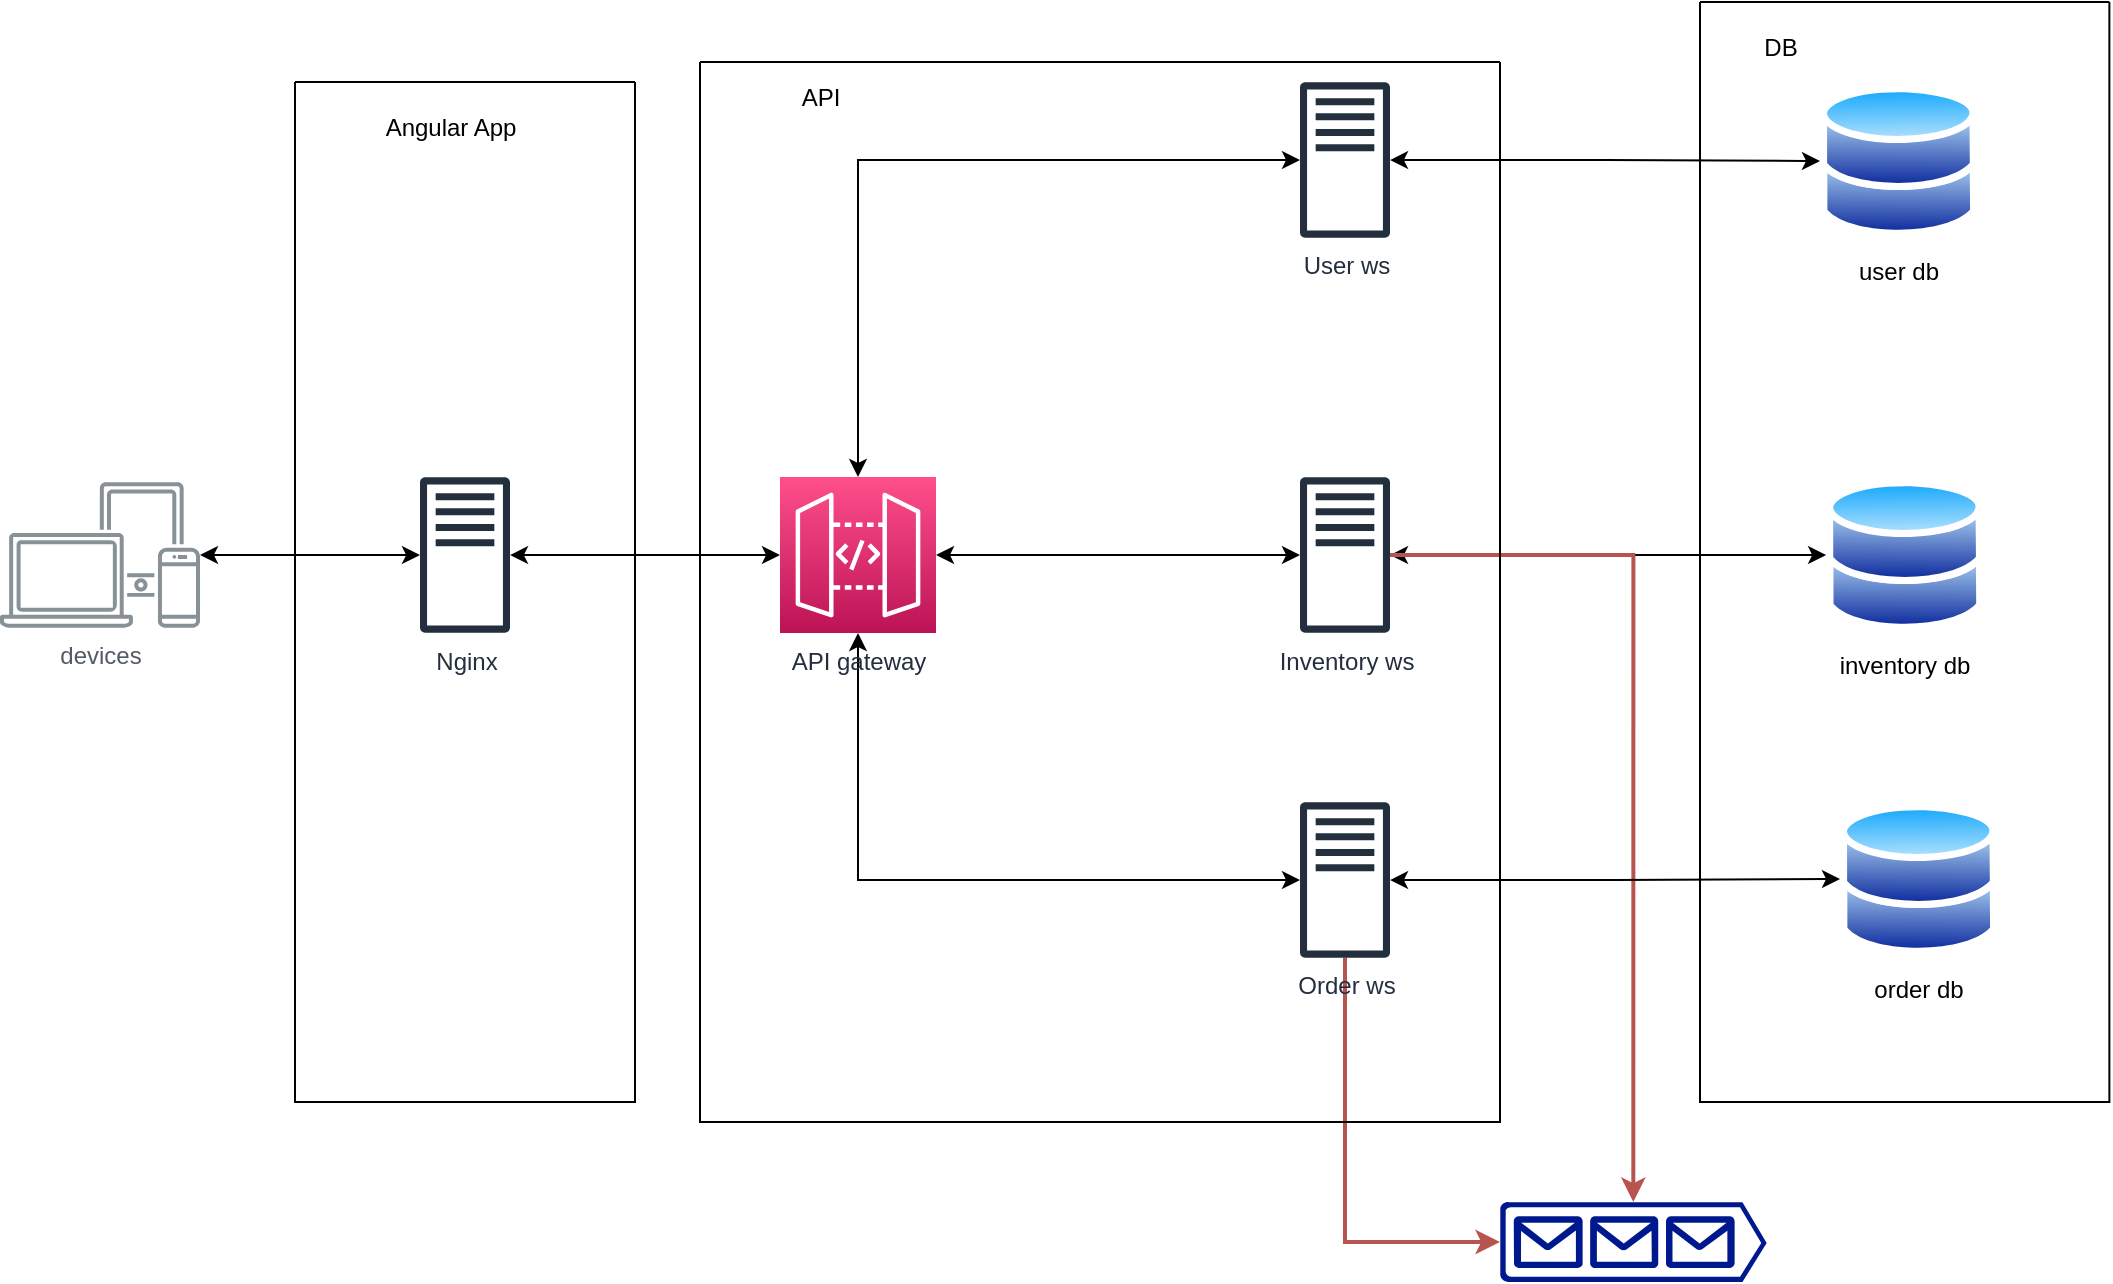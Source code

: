 <mxfile pages="3">
    <diagram id="Ht1M8jgEwFfnCIfOTk4-" name="Basic">
        <mxGraphModel dx="902" dy="724" grid="1" gridSize="10" guides="1" tooltips="1" connect="1" arrows="1" fold="1" page="1" pageScale="1" pageWidth="1169" pageHeight="827" math="0" shadow="0">
            <root>
                <mxCell id="0"/>
                <mxCell id="1" parent="0"/>
                <mxCell id="UPWzEBOmqBI2GuT4OPap-6" style="edgeStyle=orthogonalEdgeStyle;rounded=0;orthogonalLoop=1;jettySize=auto;html=1;startArrow=classic;startFill=1;" parent="1" source="UPWzEBOmqBI2GuT4OPap-3" target="UPWzEBOmqBI2GuT4OPap-5" edge="1">
                    <mxGeometry relative="1" as="geometry"/>
                </mxCell>
                <mxCell id="UPWzEBOmqBI2GuT4OPap-3" value="devices" style="sketch=0;outlineConnect=0;gradientColor=none;fontColor=#545B64;strokeColor=none;fillColor=#879196;dashed=0;verticalLabelPosition=bottom;verticalAlign=top;align=center;html=1;fontSize=12;fontStyle=0;aspect=fixed;shape=mxgraph.aws4.illustration_devices;pointerEvents=1" parent="1" vertex="1">
                    <mxGeometry x="70" y="280" width="100" height="73" as="geometry"/>
                </mxCell>
                <mxCell id="UPWzEBOmqBI2GuT4OPap-8" style="edgeStyle=orthogonalEdgeStyle;rounded=0;orthogonalLoop=1;jettySize=auto;html=1;entryX=0;entryY=0.5;entryDx=0;entryDy=0;entryPerimeter=0;startArrow=classic;startFill=1;" parent="1" source="UPWzEBOmqBI2GuT4OPap-5" target="UPWzEBOmqBI2GuT4OPap-7" edge="1">
                    <mxGeometry relative="1" as="geometry"/>
                </mxCell>
                <mxCell id="UPWzEBOmqBI2GuT4OPap-5" value="Nginx" style="sketch=0;outlineConnect=0;fontColor=#232F3E;gradientColor=none;fillColor=#232F3D;strokeColor=none;dashed=0;verticalLabelPosition=bottom;verticalAlign=top;align=center;html=1;fontSize=12;fontStyle=0;aspect=fixed;pointerEvents=1;shape=mxgraph.aws4.traditional_server;" parent="1" vertex="1">
                    <mxGeometry x="280" y="277.5" width="45" height="78" as="geometry"/>
                </mxCell>
                <mxCell id="UPWzEBOmqBI2GuT4OPap-14" style="edgeStyle=elbowEdgeStyle;rounded=0;orthogonalLoop=1;jettySize=auto;html=1;exitX=0.5;exitY=0;exitDx=0;exitDy=0;exitPerimeter=0;startArrow=classic;startFill=1;" parent="1" source="UPWzEBOmqBI2GuT4OPap-7" target="UPWzEBOmqBI2GuT4OPap-9" edge="1">
                    <mxGeometry relative="1" as="geometry">
                        <Array as="points">
                            <mxPoint x="499" y="200"/>
                        </Array>
                    </mxGeometry>
                </mxCell>
                <mxCell id="UPWzEBOmqBI2GuT4OPap-16" style="edgeStyle=orthogonalEdgeStyle;rounded=0;orthogonalLoop=1;jettySize=auto;html=1;startArrow=classic;startFill=1;" parent="1" source="UPWzEBOmqBI2GuT4OPap-7" target="UPWzEBOmqBI2GuT4OPap-10" edge="1">
                    <mxGeometry relative="1" as="geometry"/>
                </mxCell>
                <mxCell id="UPWzEBOmqBI2GuT4OPap-17" style="edgeStyle=orthogonalEdgeStyle;rounded=0;orthogonalLoop=1;jettySize=auto;html=1;exitX=0.5;exitY=1;exitDx=0;exitDy=0;exitPerimeter=0;startArrow=classic;startFill=1;" parent="1" source="UPWzEBOmqBI2GuT4OPap-7" target="UPWzEBOmqBI2GuT4OPap-11" edge="1">
                    <mxGeometry relative="1" as="geometry">
                        <Array as="points">
                            <mxPoint x="499" y="479"/>
                        </Array>
                    </mxGeometry>
                </mxCell>
                <mxCell id="UPWzEBOmqBI2GuT4OPap-25" style="edgeStyle=orthogonalEdgeStyle;rounded=0;orthogonalLoop=1;jettySize=auto;html=1;startArrow=classic;startFill=1;" parent="1" source="UPWzEBOmqBI2GuT4OPap-9" target="UPWzEBOmqBI2GuT4OPap-22" edge="1">
                    <mxGeometry relative="1" as="geometry"/>
                </mxCell>
                <mxCell id="UPWzEBOmqBI2GuT4OPap-9" value="User ws" style="sketch=0;outlineConnect=0;fontColor=#232F3E;gradientColor=none;fillColor=#232F3D;strokeColor=none;dashed=0;verticalLabelPosition=bottom;verticalAlign=top;align=center;html=1;fontSize=12;fontStyle=0;aspect=fixed;pointerEvents=1;shape=mxgraph.aws4.traditional_server;" parent="1" vertex="1">
                    <mxGeometry x="720" y="80" width="45" height="78" as="geometry"/>
                </mxCell>
                <mxCell id="UPWzEBOmqBI2GuT4OPap-26" style="edgeStyle=orthogonalEdgeStyle;rounded=0;orthogonalLoop=1;jettySize=auto;html=1;startArrow=classic;startFill=1;" parent="1" source="UPWzEBOmqBI2GuT4OPap-10" target="UPWzEBOmqBI2GuT4OPap-23" edge="1">
                    <mxGeometry relative="1" as="geometry"/>
                </mxCell>
                <mxCell id="qwUDC26tIl2776AHkf4H-6" style="edgeStyle=orthogonalEdgeStyle;rounded=0;orthogonalLoop=1;jettySize=auto;html=1;entryX=0.5;entryY=0;entryDx=0;entryDy=0;entryPerimeter=0;fillColor=#f8cecc;strokeColor=#b85450;strokeWidth=2;" parent="1" source="UPWzEBOmqBI2GuT4OPap-10" target="qwUDC26tIl2776AHkf4H-4" edge="1">
                    <mxGeometry relative="1" as="geometry"/>
                </mxCell>
                <mxCell id="UPWzEBOmqBI2GuT4OPap-10" value="Inventory ws" style="sketch=0;outlineConnect=0;fontColor=#232F3E;gradientColor=none;fillColor=#232F3D;strokeColor=none;dashed=0;verticalLabelPosition=bottom;verticalAlign=top;align=center;html=1;fontSize=12;fontStyle=0;aspect=fixed;pointerEvents=1;shape=mxgraph.aws4.traditional_server;" parent="1" vertex="1">
                    <mxGeometry x="720" y="277.5" width="45" height="78" as="geometry"/>
                </mxCell>
                <mxCell id="UPWzEBOmqBI2GuT4OPap-27" style="edgeStyle=orthogonalEdgeStyle;rounded=0;orthogonalLoop=1;jettySize=auto;html=1;startArrow=classic;startFill=1;" parent="1" source="UPWzEBOmqBI2GuT4OPap-11" target="UPWzEBOmqBI2GuT4OPap-24" edge="1">
                    <mxGeometry relative="1" as="geometry"/>
                </mxCell>
                <mxCell id="qwUDC26tIl2776AHkf4H-5" style="edgeStyle=orthogonalEdgeStyle;rounded=0;orthogonalLoop=1;jettySize=auto;html=1;entryX=0;entryY=0.5;entryDx=0;entryDy=0;entryPerimeter=0;fillColor=#f8cecc;strokeColor=#b85450;strokeWidth=2;" parent="1" source="UPWzEBOmqBI2GuT4OPap-11" target="qwUDC26tIl2776AHkf4H-4" edge="1">
                    <mxGeometry relative="1" as="geometry">
                        <Array as="points">
                            <mxPoint x="743" y="660"/>
                        </Array>
                    </mxGeometry>
                </mxCell>
                <mxCell id="UPWzEBOmqBI2GuT4OPap-11" value="Order ws" style="sketch=0;outlineConnect=0;fontColor=#232F3E;gradientColor=none;fillColor=#232F3D;strokeColor=none;dashed=0;verticalLabelPosition=bottom;verticalAlign=top;align=center;html=1;fontSize=12;fontStyle=0;aspect=fixed;pointerEvents=1;shape=mxgraph.aws4.traditional_server;" parent="1" vertex="1">
                    <mxGeometry x="720" y="440" width="45" height="78" as="geometry"/>
                </mxCell>
                <mxCell id="UPWzEBOmqBI2GuT4OPap-18" value="" style="swimlane;startSize=0;" parent="1" vertex="1">
                    <mxGeometry x="420" y="70" width="400" height="530" as="geometry">
                        <mxRectangle x="420" y="40" width="50" height="40" as="alternateBounds"/>
                    </mxGeometry>
                </mxCell>
                <mxCell id="UPWzEBOmqBI2GuT4OPap-7" value="API gateway" style="sketch=0;points=[[0,0,0],[0.25,0,0],[0.5,0,0],[0.75,0,0],[1,0,0],[0,1,0],[0.25,1,0],[0.5,1,0],[0.75,1,0],[1,1,0],[0,0.25,0],[0,0.5,0],[0,0.75,0],[1,0.25,0],[1,0.5,0],[1,0.75,0]];outlineConnect=0;fontColor=#232F3E;gradientColor=#FF4F8B;gradientDirection=north;fillColor=#BC1356;strokeColor=#ffffff;dashed=0;verticalLabelPosition=bottom;verticalAlign=top;align=center;html=1;fontSize=12;fontStyle=0;aspect=fixed;shape=mxgraph.aws4.resourceIcon;resIcon=mxgraph.aws4.api_gateway;" parent="UPWzEBOmqBI2GuT4OPap-18" vertex="1">
                    <mxGeometry x="40" y="207.5" width="78" height="78" as="geometry"/>
                </mxCell>
                <mxCell id="UPWzEBOmqBI2GuT4OPap-19" value="API" style="text;html=1;align=center;verticalAlign=middle;resizable=0;points=[];autosize=1;strokeColor=none;fillColor=none;" parent="1" vertex="1">
                    <mxGeometry x="460" y="73" width="40" height="30" as="geometry"/>
                </mxCell>
                <mxCell id="UPWzEBOmqBI2GuT4OPap-20" value="" style="swimlane;startSize=0;" parent="1" vertex="1">
                    <mxGeometry x="920" y="40" width="204.69" height="550" as="geometry"/>
                </mxCell>
                <mxCell id="UPWzEBOmqBI2GuT4OPap-22" value="user db" style="image;aspect=fixed;perimeter=ellipsePerimeter;html=1;align=center;shadow=0;dashed=0;spacingTop=3;image=img/lib/active_directory/databases.svg;" parent="UPWzEBOmqBI2GuT4OPap-20" vertex="1">
                    <mxGeometry x="60" y="41" width="78.57" height="77" as="geometry"/>
                </mxCell>
                <mxCell id="UPWzEBOmqBI2GuT4OPap-21" value="DB" style="text;html=1;align=center;verticalAlign=middle;resizable=0;points=[];autosize=1;strokeColor=none;fillColor=none;" parent="UPWzEBOmqBI2GuT4OPap-20" vertex="1">
                    <mxGeometry x="20" y="8" width="40" height="30" as="geometry"/>
                </mxCell>
                <mxCell id="UPWzEBOmqBI2GuT4OPap-23" value="inventory db" style="image;aspect=fixed;perimeter=ellipsePerimeter;html=1;align=center;shadow=0;dashed=0;spacingTop=3;image=img/lib/active_directory/databases.svg;" parent="UPWzEBOmqBI2GuT4OPap-20" vertex="1">
                    <mxGeometry x="63.06" y="238" width="78.57" height="77" as="geometry"/>
                </mxCell>
                <mxCell id="UPWzEBOmqBI2GuT4OPap-24" value="order db" style="image;aspect=fixed;perimeter=ellipsePerimeter;html=1;align=center;shadow=0;dashed=0;spacingTop=3;image=img/lib/active_directory/databases.svg;" parent="UPWzEBOmqBI2GuT4OPap-20" vertex="1">
                    <mxGeometry x="70" y="400" width="78.57" height="77" as="geometry"/>
                </mxCell>
                <mxCell id="qwUDC26tIl2776AHkf4H-1" value="" style="swimlane;startSize=0;" parent="1" vertex="1">
                    <mxGeometry x="217.5" y="80" width="170" height="510" as="geometry">
                        <mxRectangle x="420" y="40" width="50" height="40" as="alternateBounds"/>
                    </mxGeometry>
                </mxCell>
                <mxCell id="qwUDC26tIl2776AHkf4H-3" value="Angular App" style="text;html=1;align=center;verticalAlign=middle;resizable=0;points=[];autosize=1;strokeColor=none;fillColor=none;" parent="qwUDC26tIl2776AHkf4H-1" vertex="1">
                    <mxGeometry x="32.5" y="8" width="90" height="30" as="geometry"/>
                </mxCell>
                <mxCell id="qwUDC26tIl2776AHkf4H-4" value="" style="sketch=0;aspect=fixed;pointerEvents=1;shadow=0;dashed=0;html=1;strokeColor=none;labelPosition=center;verticalLabelPosition=bottom;verticalAlign=top;align=center;fillColor=#00188D;shape=mxgraph.azure.queue_generic" parent="1" vertex="1">
                    <mxGeometry x="820" y="640" width="133.33" height="40" as="geometry"/>
                </mxCell>
            </root>
        </mxGraphModel>
    </diagram>
    <diagram name="Security-added" id="ke9YBreiVrhx3PVwzmAS">
        <mxGraphModel dx="902" dy="724" grid="1" gridSize="10" guides="1" tooltips="1" connect="1" arrows="1" fold="1" page="1" pageScale="1" pageWidth="1169" pageHeight="827" math="0" shadow="0">
            <root>
                <mxCell id="tt6i470y0DUgGDLCI6VE-0"/>
                <mxCell id="tt6i470y0DUgGDLCI6VE-1" parent="tt6i470y0DUgGDLCI6VE-0"/>
                <mxCell id="tt6i470y0DUgGDLCI6VE-2" style="edgeStyle=orthogonalEdgeStyle;rounded=0;orthogonalLoop=1;jettySize=auto;html=1;startArrow=classic;startFill=1;" parent="tt6i470y0DUgGDLCI6VE-1" source="tt6i470y0DUgGDLCI6VE-3" target="tt6i470y0DUgGDLCI6VE-5" edge="1">
                    <mxGeometry relative="1" as="geometry"/>
                </mxCell>
                <mxCell id="tt6i470y0DUgGDLCI6VE-3" value="devices" style="sketch=0;outlineConnect=0;gradientColor=none;fontColor=#545B64;strokeColor=none;fillColor=#879196;dashed=0;verticalLabelPosition=bottom;verticalAlign=top;align=center;html=1;fontSize=12;fontStyle=0;aspect=fixed;shape=mxgraph.aws4.illustration_devices;pointerEvents=1" parent="tt6i470y0DUgGDLCI6VE-1" vertex="1">
                    <mxGeometry x="70" y="280" width="100" height="73" as="geometry"/>
                </mxCell>
                <mxCell id="tt6i470y0DUgGDLCI6VE-4" style="edgeStyle=orthogonalEdgeStyle;rounded=0;orthogonalLoop=1;jettySize=auto;html=1;entryX=0;entryY=0.5;entryDx=0;entryDy=0;entryPerimeter=0;startArrow=classic;startFill=1;" parent="tt6i470y0DUgGDLCI6VE-1" source="tt6i470y0DUgGDLCI6VE-5" target="tt6i470y0DUgGDLCI6VE-18" edge="1">
                    <mxGeometry relative="1" as="geometry"/>
                </mxCell>
                <mxCell id="OG4pr53s2dd90bSgwPJ0-0" value="JWT" style="edgeLabel;html=1;align=center;verticalAlign=middle;resizable=0;points=[];" parent="tt6i470y0DUgGDLCI6VE-4" vertex="1" connectable="0">
                    <mxGeometry x="0.156" relative="1" as="geometry">
                        <mxPoint y="1" as="offset"/>
                    </mxGeometry>
                </mxCell>
                <mxCell id="zYAENgjp94eRGcQaF9xb-4" style="edgeStyle=orthogonalEdgeStyle;rounded=0;orthogonalLoop=1;jettySize=auto;html=1;entryX=0.5;entryY=1;entryDx=0;entryDy=0;startArrow=classic;startFill=1;fillColor=#e1d5e7;strokeColor=#9673a6;strokeWidth=2;" parent="tt6i470y0DUgGDLCI6VE-1" source="tt6i470y0DUgGDLCI6VE-5" target="zYAENgjp94eRGcQaF9xb-1" edge="1">
                    <mxGeometry relative="1" as="geometry"/>
                </mxCell>
                <mxCell id="zYAENgjp94eRGcQaF9xb-5" value="authorization" style="edgeLabel;html=1;align=center;verticalAlign=middle;resizable=0;points=[];" parent="zYAENgjp94eRGcQaF9xb-4" vertex="1" connectable="0">
                    <mxGeometry x="0.505" relative="1" as="geometry">
                        <mxPoint x="1" as="offset"/>
                    </mxGeometry>
                </mxCell>
                <mxCell id="tt6i470y0DUgGDLCI6VE-5" value="Nginx" style="sketch=0;outlineConnect=0;fontColor=#232F3E;gradientColor=none;fillColor=#232F3D;strokeColor=none;dashed=0;verticalLabelPosition=bottom;verticalAlign=top;align=center;html=1;fontSize=12;fontStyle=0;aspect=fixed;pointerEvents=1;shape=mxgraph.aws4.traditional_server;" parent="tt6i470y0DUgGDLCI6VE-1" vertex="1">
                    <mxGeometry x="280" y="277.5" width="45" height="78" as="geometry"/>
                </mxCell>
                <mxCell id="tt6i470y0DUgGDLCI6VE-6" style="edgeStyle=elbowEdgeStyle;rounded=0;orthogonalLoop=1;jettySize=auto;html=1;exitX=0.5;exitY=0;exitDx=0;exitDy=0;exitPerimeter=0;startArrow=none;startFill=0;" parent="tt6i470y0DUgGDLCI6VE-1" source="tt6i470y0DUgGDLCI6VE-18" target="tt6i470y0DUgGDLCI6VE-10" edge="1">
                    <mxGeometry relative="1" as="geometry">
                        <Array as="points">
                            <mxPoint x="499" y="200"/>
                        </Array>
                    </mxGeometry>
                </mxCell>
                <mxCell id="OG4pr53s2dd90bSgwPJ0-1" value="JWT" style="edgeLabel;html=1;align=center;verticalAlign=middle;resizable=0;points=[];" parent="tt6i470y0DUgGDLCI6VE-6" vertex="1" connectable="0">
                    <mxGeometry x="0.383" y="2" relative="1" as="geometry">
                        <mxPoint as="offset"/>
                    </mxGeometry>
                </mxCell>
                <mxCell id="tt6i470y0DUgGDLCI6VE-7" style="edgeStyle=orthogonalEdgeStyle;rounded=0;orthogonalLoop=1;jettySize=auto;html=1;startArrow=classic;startFill=1;" parent="tt6i470y0DUgGDLCI6VE-1" source="tt6i470y0DUgGDLCI6VE-18" target="tt6i470y0DUgGDLCI6VE-13" edge="1">
                    <mxGeometry relative="1" as="geometry"/>
                </mxCell>
                <mxCell id="OG4pr53s2dd90bSgwPJ0-2" value="JWT" style="edgeLabel;html=1;align=center;verticalAlign=middle;resizable=0;points=[];" parent="tt6i470y0DUgGDLCI6VE-7" vertex="1" connectable="0">
                    <mxGeometry x="-0.132" y="-1" relative="1" as="geometry">
                        <mxPoint y="1" as="offset"/>
                    </mxGeometry>
                </mxCell>
                <mxCell id="tt6i470y0DUgGDLCI6VE-8" style="edgeStyle=orthogonalEdgeStyle;rounded=0;orthogonalLoop=1;jettySize=auto;html=1;exitX=0.5;exitY=1;exitDx=0;exitDy=0;exitPerimeter=0;startArrow=none;startFill=0;" parent="tt6i470y0DUgGDLCI6VE-1" source="tt6i470y0DUgGDLCI6VE-18" target="tt6i470y0DUgGDLCI6VE-16" edge="1">
                    <mxGeometry relative="1" as="geometry">
                        <Array as="points">
                            <mxPoint x="499" y="479"/>
                        </Array>
                    </mxGeometry>
                </mxCell>
                <mxCell id="OG4pr53s2dd90bSgwPJ0-3" value="JWT" style="edgeLabel;html=1;align=center;verticalAlign=middle;resizable=0;points=[];" parent="tt6i470y0DUgGDLCI6VE-8" vertex="1" connectable="0">
                    <mxGeometry x="0.419" y="-2" relative="1" as="geometry">
                        <mxPoint x="1" as="offset"/>
                    </mxGeometry>
                </mxCell>
                <mxCell id="tt6i470y0DUgGDLCI6VE-9" style="edgeStyle=orthogonalEdgeStyle;rounded=0;orthogonalLoop=1;jettySize=auto;html=1;startArrow=classic;startFill=1;" parent="tt6i470y0DUgGDLCI6VE-1" source="tt6i470y0DUgGDLCI6VE-10" target="tt6i470y0DUgGDLCI6VE-21" edge="1">
                    <mxGeometry relative="1" as="geometry"/>
                </mxCell>
                <mxCell id="tt6i470y0DUgGDLCI6VE-10" value="User ws" style="sketch=0;outlineConnect=0;fontColor=#232F3E;gradientColor=none;fillColor=#232F3D;strokeColor=none;dashed=0;verticalLabelPosition=bottom;verticalAlign=top;align=center;html=1;fontSize=12;fontStyle=0;aspect=fixed;pointerEvents=1;shape=mxgraph.aws4.traditional_server;" parent="tt6i470y0DUgGDLCI6VE-1" vertex="1">
                    <mxGeometry x="720" y="80" width="45" height="78" as="geometry"/>
                </mxCell>
                <mxCell id="tt6i470y0DUgGDLCI6VE-11" style="edgeStyle=orthogonalEdgeStyle;rounded=0;orthogonalLoop=1;jettySize=auto;html=1;startArrow=classic;startFill=1;" parent="tt6i470y0DUgGDLCI6VE-1" source="tt6i470y0DUgGDLCI6VE-13" target="tt6i470y0DUgGDLCI6VE-23" edge="1">
                    <mxGeometry relative="1" as="geometry"/>
                </mxCell>
                <mxCell id="tt6i470y0DUgGDLCI6VE-12" style="edgeStyle=orthogonalEdgeStyle;rounded=0;orthogonalLoop=1;jettySize=auto;html=1;entryX=0.5;entryY=0;entryDx=0;entryDy=0;entryPerimeter=0;fillColor=#f8cecc;strokeColor=#b85450;strokeWidth=2;" parent="tt6i470y0DUgGDLCI6VE-1" source="tt6i470y0DUgGDLCI6VE-13" target="tt6i470y0DUgGDLCI6VE-27" edge="1">
                    <mxGeometry relative="1" as="geometry"/>
                </mxCell>
                <mxCell id="OG4pr53s2dd90bSgwPJ0-5" value="JWT" style="edgeLabel;html=1;align=center;verticalAlign=middle;resizable=0;points=[];" parent="tt6i470y0DUgGDLCI6VE-12" vertex="1" connectable="0">
                    <mxGeometry x="-0.155" relative="1" as="geometry">
                        <mxPoint as="offset"/>
                    </mxGeometry>
                </mxCell>
                <mxCell id="zYAENgjp94eRGcQaF9xb-6" style="edgeStyle=orthogonalEdgeStyle;rounded=0;orthogonalLoop=1;jettySize=auto;html=1;fillColor=#dae8fc;strokeColor=#0433ff;strokeWidth=2;" parent="tt6i470y0DUgGDLCI6VE-1" source="tt6i470y0DUgGDLCI6VE-16" target="tt6i470y0DUgGDLCI6VE-10" edge="1">
                    <mxGeometry relative="1" as="geometry"/>
                </mxCell>
                <mxCell id="OG4pr53s2dd90bSgwPJ0-4" value="JWT" style="edgeLabel;html=1;align=center;verticalAlign=middle;resizable=0;points=[];" parent="zYAENgjp94eRGcQaF9xb-6" vertex="1" connectable="0">
                    <mxGeometry x="0.489" y="-1" relative="1" as="geometry">
                        <mxPoint x="1" as="offset"/>
                    </mxGeometry>
                </mxCell>
                <mxCell id="tt6i470y0DUgGDLCI6VE-13" value="Inventory ws" style="sketch=0;outlineConnect=0;fontColor=#232F3E;gradientColor=none;fillColor=#232F3D;strokeColor=none;dashed=0;verticalLabelPosition=bottom;verticalAlign=top;align=center;html=1;fontSize=12;fontStyle=0;aspect=fixed;pointerEvents=1;shape=mxgraph.aws4.traditional_server;" parent="tt6i470y0DUgGDLCI6VE-1" vertex="1">
                    <mxGeometry x="720" y="277.5" width="45" height="78" as="geometry"/>
                </mxCell>
                <mxCell id="tt6i470y0DUgGDLCI6VE-14" style="edgeStyle=orthogonalEdgeStyle;rounded=0;orthogonalLoop=1;jettySize=auto;html=1;startArrow=classic;startFill=1;" parent="tt6i470y0DUgGDLCI6VE-1" source="tt6i470y0DUgGDLCI6VE-16" target="tt6i470y0DUgGDLCI6VE-24" edge="1">
                    <mxGeometry relative="1" as="geometry"/>
                </mxCell>
                <mxCell id="tt6i470y0DUgGDLCI6VE-15" style="edgeStyle=orthogonalEdgeStyle;rounded=0;orthogonalLoop=1;jettySize=auto;html=1;entryX=0;entryY=0.5;entryDx=0;entryDy=0;entryPerimeter=0;fillColor=#f8cecc;strokeColor=#b85450;strokeWidth=2;" parent="tt6i470y0DUgGDLCI6VE-1" source="tt6i470y0DUgGDLCI6VE-16" target="tt6i470y0DUgGDLCI6VE-27" edge="1">
                    <mxGeometry relative="1" as="geometry">
                        <Array as="points">
                            <mxPoint x="743" y="660"/>
                        </Array>
                    </mxGeometry>
                </mxCell>
                <mxCell id="OG4pr53s2dd90bSgwPJ0-6" value="JWT" style="edgeLabel;html=1;align=center;verticalAlign=middle;resizable=0;points=[];" parent="tt6i470y0DUgGDLCI6VE-15" vertex="1" connectable="0">
                    <mxGeometry x="-0.489" y="1" relative="1" as="geometry">
                        <mxPoint x="1" as="offset"/>
                    </mxGeometry>
                </mxCell>
                <mxCell id="tt6i470y0DUgGDLCI6VE-16" value="Order ws" style="sketch=0;outlineConnect=0;fontColor=#232F3E;gradientColor=none;fillColor=#232F3D;strokeColor=none;dashed=0;verticalLabelPosition=bottom;verticalAlign=top;align=center;html=1;fontSize=12;fontStyle=0;aspect=fixed;pointerEvents=1;shape=mxgraph.aws4.traditional_server;" parent="tt6i470y0DUgGDLCI6VE-1" vertex="1">
                    <mxGeometry x="720" y="440" width="45" height="78" as="geometry"/>
                </mxCell>
                <mxCell id="tt6i470y0DUgGDLCI6VE-17" value="" style="swimlane;startSize=0;" parent="tt6i470y0DUgGDLCI6VE-1" vertex="1">
                    <mxGeometry x="420" y="70" width="400" height="530" as="geometry">
                        <mxRectangle x="420" y="40" width="50" height="40" as="alternateBounds"/>
                    </mxGeometry>
                </mxCell>
                <mxCell id="tt6i470y0DUgGDLCI6VE-18" value="API gateway" style="sketch=0;points=[[0,0,0],[0.25,0,0],[0.5,0,0],[0.75,0,0],[1,0,0],[0,1,0],[0.25,1,0],[0.5,1,0],[0.75,1,0],[1,1,0],[0,0.25,0],[0,0.5,0],[0,0.75,0],[1,0.25,0],[1,0.5,0],[1,0.75,0]];outlineConnect=0;fontColor=#232F3E;gradientColor=#FF4F8B;gradientDirection=north;fillColor=#BC1356;strokeColor=#ffffff;dashed=0;verticalLabelPosition=bottom;verticalAlign=top;align=center;html=1;fontSize=12;fontStyle=0;aspect=fixed;shape=mxgraph.aws4.resourceIcon;resIcon=mxgraph.aws4.api_gateway;" parent="tt6i470y0DUgGDLCI6VE-17" vertex="1">
                    <mxGeometry x="40" y="207.5" width="78" height="78" as="geometry"/>
                </mxCell>
                <mxCell id="tt6i470y0DUgGDLCI6VE-19" value="API" style="text;html=1;align=center;verticalAlign=middle;resizable=0;points=[];autosize=1;strokeColor=none;fillColor=none;" parent="tt6i470y0DUgGDLCI6VE-1" vertex="1">
                    <mxGeometry x="460" y="73" width="40" height="30" as="geometry"/>
                </mxCell>
                <mxCell id="tt6i470y0DUgGDLCI6VE-20" value="" style="swimlane;startSize=0;" parent="tt6i470y0DUgGDLCI6VE-1" vertex="1">
                    <mxGeometry x="920" y="40" width="204.69" height="550" as="geometry"/>
                </mxCell>
                <mxCell id="tt6i470y0DUgGDLCI6VE-21" value="user db" style="image;aspect=fixed;perimeter=ellipsePerimeter;html=1;align=center;shadow=0;dashed=0;spacingTop=3;image=img/lib/active_directory/databases.svg;" parent="tt6i470y0DUgGDLCI6VE-20" vertex="1">
                    <mxGeometry x="60" y="41" width="78.57" height="77" as="geometry"/>
                </mxCell>
                <mxCell id="tt6i470y0DUgGDLCI6VE-22" value="DB" style="text;html=1;align=center;verticalAlign=middle;resizable=0;points=[];autosize=1;strokeColor=none;fillColor=none;" parent="tt6i470y0DUgGDLCI6VE-20" vertex="1">
                    <mxGeometry x="20" y="8" width="40" height="30" as="geometry"/>
                </mxCell>
                <mxCell id="tt6i470y0DUgGDLCI6VE-23" value="inventory db" style="image;aspect=fixed;perimeter=ellipsePerimeter;html=1;align=center;shadow=0;dashed=0;spacingTop=3;image=img/lib/active_directory/databases.svg;" parent="tt6i470y0DUgGDLCI6VE-20" vertex="1">
                    <mxGeometry x="63.06" y="238" width="78.57" height="77" as="geometry"/>
                </mxCell>
                <mxCell id="tt6i470y0DUgGDLCI6VE-24" value="order db" style="image;aspect=fixed;perimeter=ellipsePerimeter;html=1;align=center;shadow=0;dashed=0;spacingTop=3;image=img/lib/active_directory/databases.svg;" parent="tt6i470y0DUgGDLCI6VE-20" vertex="1">
                    <mxGeometry x="70" y="400" width="78.57" height="77" as="geometry"/>
                </mxCell>
                <mxCell id="tt6i470y0DUgGDLCI6VE-25" value="" style="swimlane;startSize=0;" parent="tt6i470y0DUgGDLCI6VE-1" vertex="1">
                    <mxGeometry x="217.5" y="200" width="170" height="390" as="geometry">
                        <mxRectangle x="420" y="40" width="50" height="40" as="alternateBounds"/>
                    </mxGeometry>
                </mxCell>
                <mxCell id="tt6i470y0DUgGDLCI6VE-26" value="Angular App" style="text;html=1;align=center;verticalAlign=middle;resizable=0;points=[];autosize=1;strokeColor=none;fillColor=none;" parent="tt6i470y0DUgGDLCI6VE-25" vertex="1">
                    <mxGeometry x="32.5" y="8" width="90" height="30" as="geometry"/>
                </mxCell>
                <mxCell id="tt6i470y0DUgGDLCI6VE-27" value="" style="sketch=0;aspect=fixed;pointerEvents=1;shadow=0;dashed=0;html=1;strokeColor=none;labelPosition=center;verticalLabelPosition=bottom;verticalAlign=top;align=center;fillColor=#00188D;shape=mxgraph.azure.queue_generic" parent="tt6i470y0DUgGDLCI6VE-1" vertex="1">
                    <mxGeometry x="820" y="640" width="133.33" height="40" as="geometry"/>
                </mxCell>
                <mxCell id="zYAENgjp94eRGcQaF9xb-1" value="" style="swimlane;startSize=0;" parent="tt6i470y0DUgGDLCI6VE-1" vertex="1">
                    <mxGeometry x="217.5" y="10" width="170" height="110" as="geometry">
                        <mxRectangle x="420" y="40" width="50" height="40" as="alternateBounds"/>
                    </mxGeometry>
                </mxCell>
                <mxCell id="zYAENgjp94eRGcQaF9xb-2" value="Keycloak" style="text;html=1;align=center;verticalAlign=middle;resizable=0;points=[];autosize=1;strokeColor=none;fillColor=none;" parent="zYAENgjp94eRGcQaF9xb-1" vertex="1">
                    <mxGeometry x="42.5" y="8" width="70" height="30" as="geometry"/>
                </mxCell>
                <mxCell id="zYAENgjp94eRGcQaF9xb-0" value="" style="shape=image;html=1;verticalAlign=top;verticalLabelPosition=bottom;labelBackgroundColor=#ffffff;imageAspect=0;aspect=fixed;image=https://cdn1.iconfinder.com/data/icons/nuvola2/48x48/actions/kgpg_identity.png" parent="zYAENgjp94eRGcQaF9xb-1" vertex="1">
                    <mxGeometry x="61" y="40" width="48" height="48" as="geometry"/>
                </mxCell>
            </root>
        </mxGraphModel>
    </diagram>
    <diagram name="scale-ability-added" id="oHFzwatP698lkWVHDsXi">
        <mxGraphModel dx="2071" dy="1551" grid="1" gridSize="10" guides="1" tooltips="1" connect="1" arrows="1" fold="1" page="1" pageScale="1" pageWidth="1169" pageHeight="827" math="0" shadow="0">
            <root>
                <mxCell id="d789-1BHOaT5ru0rKW_P-0"/>
                <mxCell id="d789-1BHOaT5ru0rKW_P-1" parent="d789-1BHOaT5ru0rKW_P-0"/>
                <mxCell id="d789-1BHOaT5ru0rKW_P-2" style="edgeStyle=orthogonalEdgeStyle;rounded=0;orthogonalLoop=1;jettySize=auto;html=1;startArrow=none;startFill=0;" parent="d789-1BHOaT5ru0rKW_P-1" source="wN5hsZgsGqnveJxFsBK3-0" target="d789-1BHOaT5ru0rKW_P-8" edge="1">
                    <mxGeometry relative="1" as="geometry"/>
                </mxCell>
                <mxCell id="d789-1BHOaT5ru0rKW_P-3" value="devices" style="sketch=0;outlineConnect=0;gradientColor=none;fontColor=#545B64;strokeColor=none;fillColor=#879196;dashed=0;verticalLabelPosition=bottom;verticalAlign=top;align=center;html=1;fontSize=12;fontStyle=0;aspect=fixed;shape=mxgraph.aws4.illustration_devices;pointerEvents=1" parent="d789-1BHOaT5ru0rKW_P-1" vertex="1">
                    <mxGeometry x="-140" y="280" width="100" height="73" as="geometry"/>
                </mxCell>
                <mxCell id="d789-1BHOaT5ru0rKW_P-4" style="edgeStyle=orthogonalEdgeStyle;rounded=0;orthogonalLoop=1;jettySize=auto;html=1;entryX=0;entryY=0.5;entryDx=0;entryDy=0;entryPerimeter=0;startArrow=classic;startFill=1;" parent="d789-1BHOaT5ru0rKW_P-1" source="d789-1BHOaT5ru0rKW_P-8" target="d789-1BHOaT5ru0rKW_P-28" edge="1">
                    <mxGeometry relative="1" as="geometry"/>
                </mxCell>
                <mxCell id="d789-1BHOaT5ru0rKW_P-5" value="JWT" style="edgeLabel;html=1;align=center;verticalAlign=middle;resizable=0;points=[];" parent="d789-1BHOaT5ru0rKW_P-4" vertex="1" connectable="0">
                    <mxGeometry x="0.156" relative="1" as="geometry">
                        <mxPoint y="1" as="offset"/>
                    </mxGeometry>
                </mxCell>
                <mxCell id="d789-1BHOaT5ru0rKW_P-6" style="edgeStyle=orthogonalEdgeStyle;rounded=0;orthogonalLoop=1;jettySize=auto;html=1;entryX=0.5;entryY=1;entryDx=0;entryDy=0;startArrow=classic;startFill=1;fillColor=#e1d5e7;strokeColor=#9673a6;strokeWidth=2;exitX=0.5;exitY=0;exitDx=0;exitDy=0;" parent="d789-1BHOaT5ru0rKW_P-1" source="d789-1BHOaT5ru0rKW_P-35" target="d789-1BHOaT5ru0rKW_P-38" edge="1">
                    <mxGeometry relative="1" as="geometry"/>
                </mxCell>
                <mxCell id="d789-1BHOaT5ru0rKW_P-7" value="authorization" style="edgeLabel;html=1;align=center;verticalAlign=middle;resizable=0;points=[];" parent="d789-1BHOaT5ru0rKW_P-6" vertex="1" connectable="0">
                    <mxGeometry x="0.505" relative="1" as="geometry">
                        <mxPoint x="1" as="offset"/>
                    </mxGeometry>
                </mxCell>
                <mxCell id="d789-1BHOaT5ru0rKW_P-8" value="Nginx" style="sketch=0;outlineConnect=0;fontColor=#232F3E;gradientColor=none;fillColor=#232F3D;strokeColor=none;dashed=0;verticalLabelPosition=bottom;verticalAlign=top;align=center;html=1;fontSize=12;fontStyle=0;aspect=fixed;pointerEvents=1;shape=mxgraph.aws4.traditional_server;" parent="d789-1BHOaT5ru0rKW_P-1" vertex="1">
                    <mxGeometry x="280" y="277.5" width="45" height="78" as="geometry"/>
                </mxCell>
                <mxCell id="d789-1BHOaT5ru0rKW_P-11" style="edgeStyle=orthogonalEdgeStyle;rounded=0;orthogonalLoop=1;jettySize=auto;html=1;startArrow=none;startFill=0;" parent="d789-1BHOaT5ru0rKW_P-1" source="wN5hsZgsGqnveJxFsBK3-11" target="d789-1BHOaT5ru0rKW_P-22" edge="1">
                    <mxGeometry relative="1" as="geometry"/>
                </mxCell>
                <mxCell id="d789-1BHOaT5ru0rKW_P-13" style="edgeStyle=orthogonalEdgeStyle;rounded=0;orthogonalLoop=1;jettySize=auto;html=1;exitX=0.5;exitY=1;exitDx=0;exitDy=0;exitPerimeter=0;startArrow=none;startFill=0;" parent="d789-1BHOaT5ru0rKW_P-1" source="wN5hsZgsGqnveJxFsBK3-18" target="d789-1BHOaT5ru0rKW_P-26" edge="1">
                    <mxGeometry relative="1" as="geometry">
                        <Array as="points">
                            <mxPoint x="610" y="560"/>
                        </Array>
                    </mxGeometry>
                </mxCell>
                <mxCell id="d789-1BHOaT5ru0rKW_P-14" value="JWT" style="edgeLabel;html=1;align=center;verticalAlign=middle;resizable=0;points=[];" parent="d789-1BHOaT5ru0rKW_P-13" vertex="1" connectable="0">
                    <mxGeometry x="0.419" y="-2" relative="1" as="geometry">
                        <mxPoint x="1" as="offset"/>
                    </mxGeometry>
                </mxCell>
                <mxCell id="d789-1BHOaT5ru0rKW_P-15" style="edgeStyle=orthogonalEdgeStyle;rounded=0;orthogonalLoop=1;jettySize=auto;html=1;startArrow=none;startFill=0;" parent="d789-1BHOaT5ru0rKW_P-1" source="d789-1BHOaT5ru0rKW_P-16" target="d789-1BHOaT5ru0rKW_P-31" edge="1">
                    <mxGeometry relative="1" as="geometry"/>
                </mxCell>
                <mxCell id="d789-1BHOaT5ru0rKW_P-17" style="edgeStyle=orthogonalEdgeStyle;rounded=0;orthogonalLoop=1;jettySize=auto;html=1;startArrow=classic;startFill=1;" parent="d789-1BHOaT5ru0rKW_P-1" source="d789-1BHOaT5ru0rKW_P-22" target="d789-1BHOaT5ru0rKW_P-33" edge="1">
                    <mxGeometry relative="1" as="geometry">
                        <Array as="points">
                            <mxPoint x="874" y="300"/>
                            <mxPoint x="874" y="277"/>
                        </Array>
                    </mxGeometry>
                </mxCell>
                <mxCell id="d789-1BHOaT5ru0rKW_P-18" style="edgeStyle=orthogonalEdgeStyle;rounded=0;orthogonalLoop=1;jettySize=auto;html=1;entryX=0.5;entryY=0;entryDx=0;entryDy=0;entryPerimeter=0;fillColor=#f8cecc;strokeColor=#b85450;strokeWidth=2;" parent="d789-1BHOaT5ru0rKW_P-1" source="d789-1BHOaT5ru0rKW_P-22" target="d789-1BHOaT5ru0rKW_P-37" edge="1">
                    <mxGeometry relative="1" as="geometry"/>
                </mxCell>
                <mxCell id="d789-1BHOaT5ru0rKW_P-19" value="JWT" style="edgeLabel;html=1;align=center;verticalAlign=middle;resizable=0;points=[];" parent="d789-1BHOaT5ru0rKW_P-18" vertex="1" connectable="0">
                    <mxGeometry x="-0.155" relative="1" as="geometry">
                        <mxPoint as="offset"/>
                    </mxGeometry>
                </mxCell>
                <mxCell id="d789-1BHOaT5ru0rKW_P-22" value="Inventory ws" style="sketch=0;outlineConnect=0;fontColor=#232F3E;gradientColor=none;fillColor=#232F3D;strokeColor=none;dashed=0;verticalLabelPosition=bottom;verticalAlign=top;align=center;html=1;fontSize=12;fontStyle=0;aspect=fixed;pointerEvents=1;shape=mxgraph.aws4.traditional_server;" parent="d789-1BHOaT5ru0rKW_P-1" vertex="1">
                    <mxGeometry x="720" y="277.5" width="45" height="78" as="geometry"/>
                </mxCell>
                <mxCell id="d789-1BHOaT5ru0rKW_P-23" style="edgeStyle=orthogonalEdgeStyle;rounded=0;orthogonalLoop=1;jettySize=auto;html=1;startArrow=classic;startFill=1;" parent="d789-1BHOaT5ru0rKW_P-1" source="d789-1BHOaT5ru0rKW_P-26" target="d789-1BHOaT5ru0rKW_P-34" edge="1">
                    <mxGeometry relative="1" as="geometry"/>
                </mxCell>
                <mxCell id="d789-1BHOaT5ru0rKW_P-24" style="edgeStyle=orthogonalEdgeStyle;rounded=0;orthogonalLoop=1;jettySize=auto;html=1;entryX=0;entryY=0.5;entryDx=0;entryDy=0;entryPerimeter=0;fillColor=#f8cecc;strokeColor=#b85450;strokeWidth=2;" parent="d789-1BHOaT5ru0rKW_P-1" source="d789-1BHOaT5ru0rKW_P-26" target="d789-1BHOaT5ru0rKW_P-37" edge="1">
                    <mxGeometry relative="1" as="geometry">
                        <Array as="points">
                            <mxPoint x="743" y="660"/>
                        </Array>
                    </mxGeometry>
                </mxCell>
                <mxCell id="d789-1BHOaT5ru0rKW_P-25" value="JWT" style="edgeLabel;html=1;align=center;verticalAlign=middle;resizable=0;points=[];" parent="d789-1BHOaT5ru0rKW_P-24" vertex="1" connectable="0">
                    <mxGeometry x="-0.489" y="1" relative="1" as="geometry">
                        <mxPoint x="1" as="offset"/>
                    </mxGeometry>
                </mxCell>
                <mxCell id="d789-1BHOaT5ru0rKW_P-27" value="" style="swimlane;startSize=0;" parent="d789-1BHOaT5ru0rKW_P-1" vertex="1">
                    <mxGeometry x="410" y="-100" width="400" height="740" as="geometry">
                        <mxRectangle x="420" y="40" width="50" height="40" as="alternateBounds"/>
                    </mxGeometry>
                </mxCell>
                <mxCell id="d789-1BHOaT5ru0rKW_P-28" value="API gateway" style="sketch=0;points=[[0,0,0],[0.25,0,0],[0.5,0,0],[0.75,0,0],[1,0,0],[0,1,0],[0.25,1,0],[0.5,1,0],[0.75,1,0],[1,1,0],[0,0.25,0],[0,0.5,0],[0,0.75,0],[1,0.25,0],[1,0.5,0],[1,0.75,0]];outlineConnect=0;fontColor=#232F3E;gradientColor=#FF4F8B;gradientDirection=north;fillColor=#BC1356;strokeColor=#ffffff;dashed=0;verticalLabelPosition=bottom;verticalAlign=top;align=center;html=1;fontSize=12;fontStyle=0;aspect=fixed;shape=mxgraph.aws4.resourceIcon;resIcon=mxgraph.aws4.api_gateway;" parent="d789-1BHOaT5ru0rKW_P-27" vertex="1">
                    <mxGeometry x="11" y="377.5" width="78" height="78" as="geometry"/>
                </mxCell>
                <mxCell id="d789-1BHOaT5ru0rKW_P-16" value="User ws" style="sketch=0;outlineConnect=0;fillColor=#0042aa;strokeColor=#6c8ebf;dashed=0;verticalLabelPosition=bottom;verticalAlign=top;align=center;html=1;fontSize=12;fontStyle=0;aspect=fixed;pointerEvents=1;shape=mxgraph.aws4.traditional_server;gradientColor=none;" parent="d789-1BHOaT5ru0rKW_P-27" vertex="1">
                    <mxGeometry x="300" y="29" width="45" height="78" as="geometry"/>
                </mxCell>
                <mxCell id="wN5hsZgsGqnveJxFsBK3-9" value="User ws" style="sketch=0;outlineConnect=0;fillColor=#0042aa;strokeColor=#6c8ebf;dashed=0;verticalLabelPosition=bottom;verticalAlign=top;align=center;html=1;fontSize=12;fontStyle=0;aspect=fixed;pointerEvents=1;shape=mxgraph.aws4.traditional_server;gradientColor=none;" parent="d789-1BHOaT5ru0rKW_P-27" vertex="1">
                    <mxGeometry x="300" y="140" width="45" height="78" as="geometry"/>
                </mxCell>
                <mxCell id="wN5hsZgsGqnveJxFsBK3-6" value="" style="sketch=0;outlineConnect=0;fontColor=#232F3E;gradientColor=none;fillColor=#4D27AA;strokeColor=none;dashed=0;verticalLabelPosition=bottom;verticalAlign=top;align=center;html=1;fontSize=12;fontStyle=0;aspect=fixed;pointerEvents=1;shape=mxgraph.aws4.application_load_balancer;" parent="d789-1BHOaT5ru0rKW_P-27" vertex="1">
                    <mxGeometry x="161" y="140" width="78" height="78" as="geometry"/>
                </mxCell>
                <mxCell id="wN5hsZgsGqnveJxFsBK3-7" value="" style="edgeStyle=elbowEdgeStyle;rounded=0;orthogonalLoop=1;jettySize=auto;html=1;exitX=0.5;exitY=0;exitDx=0;exitDy=0;exitPerimeter=0;startArrow=none;startFill=0;" parent="d789-1BHOaT5ru0rKW_P-27" source="d789-1BHOaT5ru0rKW_P-28" target="wN5hsZgsGqnveJxFsBK3-6" edge="1">
                    <mxGeometry relative="1" as="geometry">
                        <Array as="points">
                            <mxPoint x="50" y="290"/>
                        </Array>
                        <mxPoint x="79" y="378" as="sourcePoint"/>
                        <mxPoint x="300" y="219" as="targetPoint"/>
                    </mxGeometry>
                </mxCell>
                <mxCell id="d789-1BHOaT5ru0rKW_P-9" style="edgeStyle=elbowEdgeStyle;rounded=0;orthogonalLoop=1;jettySize=auto;html=1;startArrow=none;startFill=0;" parent="d789-1BHOaT5ru0rKW_P-27" source="wN5hsZgsGqnveJxFsBK3-6" target="d789-1BHOaT5ru0rKW_P-16" edge="1">
                    <mxGeometry relative="1" as="geometry">
                        <Array as="points">
                            <mxPoint x="200" y="110"/>
                        </Array>
                    </mxGeometry>
                </mxCell>
                <mxCell id="d789-1BHOaT5ru0rKW_P-10" value="JWT" style="edgeLabel;html=1;align=center;verticalAlign=middle;resizable=0;points=[];" parent="d789-1BHOaT5ru0rKW_P-9" vertex="1" connectable="0">
                    <mxGeometry x="0.383" y="2" relative="1" as="geometry">
                        <mxPoint as="offset"/>
                    </mxGeometry>
                </mxCell>
                <mxCell id="wN5hsZgsGqnveJxFsBK3-10" style="edgeStyle=orthogonalEdgeStyle;rounded=0;orthogonalLoop=1;jettySize=auto;html=1;" parent="d789-1BHOaT5ru0rKW_P-27" source="wN5hsZgsGqnveJxFsBK3-6" target="wN5hsZgsGqnveJxFsBK3-9" edge="1">
                    <mxGeometry relative="1" as="geometry"/>
                </mxCell>
                <mxCell id="d789-1BHOaT5ru0rKW_P-29" value="API" style="text;html=1;align=center;verticalAlign=middle;resizable=0;points=[];autosize=1;strokeColor=none;fillColor=none;" parent="d789-1BHOaT5ru0rKW_P-27" vertex="1">
                    <mxGeometry x="30" y="10" width="40" height="30" as="geometry"/>
                </mxCell>
                <mxCell id="wN5hsZgsGqnveJxFsBK3-16" style="edgeStyle=orthogonalEdgeStyle;rounded=0;orthogonalLoop=1;jettySize=auto;html=1;" parent="d789-1BHOaT5ru0rKW_P-27" source="wN5hsZgsGqnveJxFsBK3-11" target="wN5hsZgsGqnveJxFsBK3-15" edge="1">
                    <mxGeometry relative="1" as="geometry">
                        <Array as="points">
                            <mxPoint x="200" y="310"/>
                        </Array>
                    </mxGeometry>
                </mxCell>
                <mxCell id="wN5hsZgsGqnveJxFsBK3-11" value="" style="sketch=0;outlineConnect=0;fontColor=#232F3E;gradientColor=none;fillColor=#4D27AA;strokeColor=none;dashed=0;verticalLabelPosition=bottom;verticalAlign=top;align=center;html=1;fontSize=12;fontStyle=0;aspect=fixed;pointerEvents=1;shape=mxgraph.aws4.application_load_balancer;" parent="d789-1BHOaT5ru0rKW_P-27" vertex="1">
                    <mxGeometry x="161" y="377.5" width="78" height="78" as="geometry"/>
                </mxCell>
                <mxCell id="wN5hsZgsGqnveJxFsBK3-12" value="" style="edgeStyle=orthogonalEdgeStyle;rounded=0;orthogonalLoop=1;jettySize=auto;html=1;startArrow=none;startFill=0;" parent="d789-1BHOaT5ru0rKW_P-27" source="d789-1BHOaT5ru0rKW_P-28" target="wN5hsZgsGqnveJxFsBK3-11" edge="1">
                    <mxGeometry relative="1" as="geometry">
                        <mxPoint x="118" y="417" as="sourcePoint"/>
                        <mxPoint x="310" y="417" as="targetPoint"/>
                    </mxGeometry>
                </mxCell>
                <mxCell id="wN5hsZgsGqnveJxFsBK3-13" value="JWT" style="edgeLabel;html=1;align=center;verticalAlign=middle;resizable=0;points=[];" parent="wN5hsZgsGqnveJxFsBK3-12" vertex="1" connectable="0">
                    <mxGeometry x="-0.132" y="-1" relative="1" as="geometry">
                        <mxPoint y="1" as="offset"/>
                    </mxGeometry>
                </mxCell>
                <mxCell id="wN5hsZgsGqnveJxFsBK3-15" value="Inventory ws" style="sketch=0;outlineConnect=0;fontColor=#232F3E;gradientColor=none;fillColor=#232F3D;strokeColor=none;dashed=0;verticalLabelPosition=bottom;verticalAlign=top;align=center;html=1;fontSize=12;fontStyle=0;aspect=fixed;pointerEvents=1;shape=mxgraph.aws4.traditional_server;" parent="d789-1BHOaT5ru0rKW_P-27" vertex="1">
                    <mxGeometry x="310" y="270" width="45" height="78" as="geometry"/>
                </mxCell>
                <mxCell id="d789-1BHOaT5ru0rKW_P-26" value="Order ws" style="sketch=0;outlineConnect=0;fillColor=#791a3e;strokeColor=#b85450;dashed=0;verticalLabelPosition=bottom;verticalAlign=top;align=center;html=1;fontSize=12;fontStyle=0;aspect=fixed;pointerEvents=1;shape=mxgraph.aws4.traditional_server;" parent="d789-1BHOaT5ru0rKW_P-27" vertex="1">
                    <mxGeometry x="310" y="610" width="45" height="78" as="geometry"/>
                </mxCell>
                <mxCell id="d789-1BHOaT5ru0rKW_P-20" style="edgeStyle=orthogonalEdgeStyle;rounded=0;orthogonalLoop=1;jettySize=auto;html=1;fillColor=#dae8fc;strokeColor=#0433ff;strokeWidth=2;" parent="d789-1BHOaT5ru0rKW_P-27" source="d789-1BHOaT5ru0rKW_P-26" target="wN5hsZgsGqnveJxFsBK3-6" edge="1">
                    <mxGeometry relative="1" as="geometry">
                        <Array as="points">
                            <mxPoint x="180" y="579"/>
                        </Array>
                    </mxGeometry>
                </mxCell>
                <mxCell id="d789-1BHOaT5ru0rKW_P-21" value="JWT" style="edgeLabel;html=1;align=center;verticalAlign=middle;resizable=0;points=[];" parent="d789-1BHOaT5ru0rKW_P-20" vertex="1" connectable="0">
                    <mxGeometry x="0.489" y="-1" relative="1" as="geometry">
                        <mxPoint x="1" as="offset"/>
                    </mxGeometry>
                </mxCell>
                <mxCell id="wN5hsZgsGqnveJxFsBK3-21" value="Order ws" style="sketch=0;outlineConnect=0;fillColor=#791a3e;strokeColor=#b85450;dashed=0;verticalLabelPosition=bottom;verticalAlign=top;align=center;html=1;fontSize=12;fontStyle=0;aspect=fixed;pointerEvents=1;shape=mxgraph.aws4.traditional_server;" parent="d789-1BHOaT5ru0rKW_P-27" vertex="1">
                    <mxGeometry x="310" y="500" width="45" height="78" as="geometry"/>
                </mxCell>
                <mxCell id="d789-1BHOaT5ru0rKW_P-30" value="" style="swimlane;startSize=0;" parent="d789-1BHOaT5ru0rKW_P-1" vertex="1">
                    <mxGeometry x="920" width="204.69" height="590" as="geometry"/>
                </mxCell>
                <mxCell id="d789-1BHOaT5ru0rKW_P-31" value="user db" style="image;aspect=fixed;perimeter=ellipsePerimeter;html=1;align=center;shadow=0;dashed=0;spacingTop=3;image=img/lib/active_directory/databases.svg;" parent="d789-1BHOaT5ru0rKW_P-30" vertex="1">
                    <mxGeometry x="63.06" y="41" width="78.57" height="77" as="geometry"/>
                </mxCell>
                <mxCell id="d789-1BHOaT5ru0rKW_P-32" value="DB" style="text;html=1;align=center;verticalAlign=middle;resizable=0;points=[];autosize=1;strokeColor=none;fillColor=none;" parent="d789-1BHOaT5ru0rKW_P-30" vertex="1">
                    <mxGeometry x="20" y="8" width="40" height="30" as="geometry"/>
                </mxCell>
                <mxCell id="d789-1BHOaT5ru0rKW_P-33" value="inventory db" style="image;aspect=fixed;perimeter=ellipsePerimeter;html=1;align=center;shadow=0;dashed=0;spacingTop=3;image=img/lib/active_directory/databases.svg;" parent="d789-1BHOaT5ru0rKW_P-30" vertex="1">
                    <mxGeometry x="60.0" y="220" width="78.57" height="77" as="geometry"/>
                </mxCell>
                <mxCell id="d789-1BHOaT5ru0rKW_P-34" value="order db" style="image;aspect=fixed;perimeter=ellipsePerimeter;html=1;align=center;shadow=0;dashed=0;spacingTop=3;image=img/lib/active_directory/databases.svg;imageBackground=none;" parent="d789-1BHOaT5ru0rKW_P-30" vertex="1">
                    <mxGeometry x="70" y="400" width="78.57" height="77" as="geometry"/>
                </mxCell>
                <mxCell id="d789-1BHOaT5ru0rKW_P-35" value="" style="swimlane;startSize=0;" parent="d789-1BHOaT5ru0rKW_P-1" vertex="1">
                    <mxGeometry x="217.5" y="90" width="170" height="500" as="geometry">
                        <mxRectangle x="420" y="40" width="50" height="40" as="alternateBounds"/>
                    </mxGeometry>
                </mxCell>
                <mxCell id="d789-1BHOaT5ru0rKW_P-36" value="Angular App" style="text;html=1;align=center;verticalAlign=middle;resizable=0;points=[];autosize=1;strokeColor=none;fillColor=none;" parent="d789-1BHOaT5ru0rKW_P-35" vertex="1">
                    <mxGeometry x="32.5" y="8" width="90" height="30" as="geometry"/>
                </mxCell>
                <mxCell id="wN5hsZgsGqnveJxFsBK3-2" value="Nginx" style="sketch=0;outlineConnect=0;fontColor=#232F3E;gradientColor=none;fillColor=#232F3D;strokeColor=none;dashed=0;verticalLabelPosition=bottom;verticalAlign=top;align=center;html=1;fontSize=12;fontStyle=0;aspect=fixed;pointerEvents=1;shape=mxgraph.aws4.traditional_server;" parent="d789-1BHOaT5ru0rKW_P-35" vertex="1">
                    <mxGeometry x="62.5" y="310" width="45" height="78" as="geometry"/>
                </mxCell>
                <mxCell id="wN5hsZgsGqnveJxFsBK3-4" value="Nginx" style="sketch=0;outlineConnect=0;fontColor=#232F3E;gradientColor=none;fillColor=#232F3D;strokeColor=none;dashed=0;verticalLabelPosition=bottom;verticalAlign=top;align=center;html=1;fontSize=12;fontStyle=0;aspect=fixed;pointerEvents=1;shape=mxgraph.aws4.traditional_server;" parent="d789-1BHOaT5ru0rKW_P-35" vertex="1">
                    <mxGeometry x="62.5" y="60" width="45" height="78" as="geometry"/>
                </mxCell>
                <mxCell id="d789-1BHOaT5ru0rKW_P-37" value="" style="sketch=0;aspect=fixed;pointerEvents=1;shadow=0;dashed=0;html=1;strokeColor=none;labelPosition=center;verticalLabelPosition=bottom;verticalAlign=top;align=center;fillColor=#00188D;shape=mxgraph.azure.queue_generic" parent="d789-1BHOaT5ru0rKW_P-1" vertex="1">
                    <mxGeometry x="820" y="640" width="133.33" height="40" as="geometry"/>
                </mxCell>
                <mxCell id="d789-1BHOaT5ru0rKW_P-38" value="" style="swimlane;startSize=0;" parent="d789-1BHOaT5ru0rKW_P-1" vertex="1">
                    <mxGeometry x="217.5" y="-110" width="170" height="110" as="geometry">
                        <mxRectangle x="420" y="40" width="50" height="40" as="alternateBounds"/>
                    </mxGeometry>
                </mxCell>
                <mxCell id="d789-1BHOaT5ru0rKW_P-39" value="Keycloak" style="text;html=1;align=center;verticalAlign=middle;resizable=0;points=[];autosize=1;strokeColor=none;fillColor=none;" parent="d789-1BHOaT5ru0rKW_P-38" vertex="1">
                    <mxGeometry x="42.5" y="8" width="70" height="30" as="geometry"/>
                </mxCell>
                <mxCell id="d789-1BHOaT5ru0rKW_P-40" value="" style="shape=image;html=1;verticalAlign=top;verticalLabelPosition=bottom;labelBackgroundColor=#ffffff;imageAspect=0;aspect=fixed;image=https://cdn1.iconfinder.com/data/icons/nuvola2/48x48/actions/kgpg_identity.png" parent="d789-1BHOaT5ru0rKW_P-38" vertex="1">
                    <mxGeometry x="61" y="40" width="48" height="48" as="geometry"/>
                </mxCell>
                <mxCell id="wN5hsZgsGqnveJxFsBK3-1" value="" style="edgeStyle=orthogonalEdgeStyle;rounded=0;orthogonalLoop=1;jettySize=auto;html=1;startArrow=classic;startFill=1;" parent="d789-1BHOaT5ru0rKW_P-1" source="d789-1BHOaT5ru0rKW_P-3" target="wN5hsZgsGqnveJxFsBK3-0" edge="1">
                    <mxGeometry relative="1" as="geometry">
                        <mxPoint x="-40" y="317" as="sourcePoint"/>
                        <mxPoint x="280" y="317" as="targetPoint"/>
                    </mxGeometry>
                </mxCell>
                <mxCell id="wN5hsZgsGqnveJxFsBK3-3" style="edgeStyle=orthogonalEdgeStyle;rounded=0;orthogonalLoop=1;jettySize=auto;html=1;" parent="d789-1BHOaT5ru0rKW_P-1" source="wN5hsZgsGqnveJxFsBK3-0" target="wN5hsZgsGqnveJxFsBK3-2" edge="1">
                    <mxGeometry relative="1" as="geometry">
                        <Array as="points">
                            <mxPoint x="81" y="439"/>
                        </Array>
                    </mxGeometry>
                </mxCell>
                <mxCell id="wN5hsZgsGqnveJxFsBK3-5" style="edgeStyle=orthogonalEdgeStyle;rounded=0;orthogonalLoop=1;jettySize=auto;html=1;" parent="d789-1BHOaT5ru0rKW_P-1" source="wN5hsZgsGqnveJxFsBK3-0" target="wN5hsZgsGqnveJxFsBK3-4" edge="1">
                    <mxGeometry relative="1" as="geometry">
                        <Array as="points">
                            <mxPoint x="81" y="190"/>
                        </Array>
                    </mxGeometry>
                </mxCell>
                <mxCell id="wN5hsZgsGqnveJxFsBK3-0" value="" style="sketch=0;outlineConnect=0;fontColor=#232F3E;gradientColor=none;fillColor=#4D27AA;strokeColor=none;dashed=0;verticalLabelPosition=bottom;verticalAlign=top;align=center;html=1;fontSize=12;fontStyle=0;aspect=fixed;pointerEvents=1;shape=mxgraph.aws4.application_load_balancer;" parent="d789-1BHOaT5ru0rKW_P-1" vertex="1">
                    <mxGeometry x="40" y="275.25" width="82.5" height="82.5" as="geometry"/>
                </mxCell>
                <mxCell id="wN5hsZgsGqnveJxFsBK3-14" style="edgeStyle=orthogonalEdgeStyle;rounded=0;orthogonalLoop=1;jettySize=auto;html=1;entryX=0;entryY=0.5;entryDx=0;entryDy=0;" parent="d789-1BHOaT5ru0rKW_P-1" source="wN5hsZgsGqnveJxFsBK3-9" target="d789-1BHOaT5ru0rKW_P-31" edge="1">
                    <mxGeometry relative="1" as="geometry"/>
                </mxCell>
                <mxCell id="wN5hsZgsGqnveJxFsBK3-17" style="edgeStyle=orthogonalEdgeStyle;rounded=0;orthogonalLoop=1;jettySize=auto;html=1;entryX=0;entryY=0.25;entryDx=0;entryDy=0;" parent="d789-1BHOaT5ru0rKW_P-1" source="wN5hsZgsGqnveJxFsBK3-15" target="d789-1BHOaT5ru0rKW_P-33" edge="1">
                    <mxGeometry relative="1" as="geometry"/>
                </mxCell>
                <mxCell id="wN5hsZgsGqnveJxFsBK3-19" value="" style="edgeStyle=orthogonalEdgeStyle;rounded=0;orthogonalLoop=1;jettySize=auto;html=1;exitX=0.5;exitY=1;exitDx=0;exitDy=0;exitPerimeter=0;startArrow=none;startFill=0;" parent="d789-1BHOaT5ru0rKW_P-1" source="d789-1BHOaT5ru0rKW_P-28" target="wN5hsZgsGqnveJxFsBK3-18" edge="1">
                    <mxGeometry relative="1" as="geometry">
                        <Array as="points">
                            <mxPoint x="460" y="499"/>
                        </Array>
                        <mxPoint x="460" y="356" as="sourcePoint"/>
                        <mxPoint x="720" y="500" as="targetPoint"/>
                    </mxGeometry>
                </mxCell>
                <mxCell id="wN5hsZgsGqnveJxFsBK3-22" style="edgeStyle=orthogonalEdgeStyle;rounded=0;orthogonalLoop=1;jettySize=auto;html=1;" parent="d789-1BHOaT5ru0rKW_P-1" source="wN5hsZgsGqnveJxFsBK3-18" target="wN5hsZgsGqnveJxFsBK3-21" edge="1">
                    <mxGeometry relative="1" as="geometry">
                        <Array as="points">
                            <mxPoint x="610" y="439"/>
                        </Array>
                    </mxGeometry>
                </mxCell>
                <mxCell id="wN5hsZgsGqnveJxFsBK3-18" value="" style="sketch=0;outlineConnect=0;fontColor=#232F3E;gradientColor=none;fillColor=#4D27AA;strokeColor=none;dashed=0;verticalLabelPosition=bottom;verticalAlign=top;align=center;html=1;fontSize=12;fontStyle=0;aspect=fixed;pointerEvents=1;shape=mxgraph.aws4.application_load_balancer;" parent="d789-1BHOaT5ru0rKW_P-1" vertex="1">
                    <mxGeometry x="571" y="460" width="78" height="78" as="geometry"/>
                </mxCell>
                <mxCell id="wN5hsZgsGqnveJxFsBK3-23" style="edgeStyle=orthogonalEdgeStyle;rounded=0;orthogonalLoop=1;jettySize=auto;html=1;" parent="d789-1BHOaT5ru0rKW_P-1" source="wN5hsZgsGqnveJxFsBK3-21" target="d789-1BHOaT5ru0rKW_P-34" edge="1">
                    <mxGeometry relative="1" as="geometry"/>
                </mxCell>
            </root>
        </mxGraphModel>
    </diagram>
</mxfile>